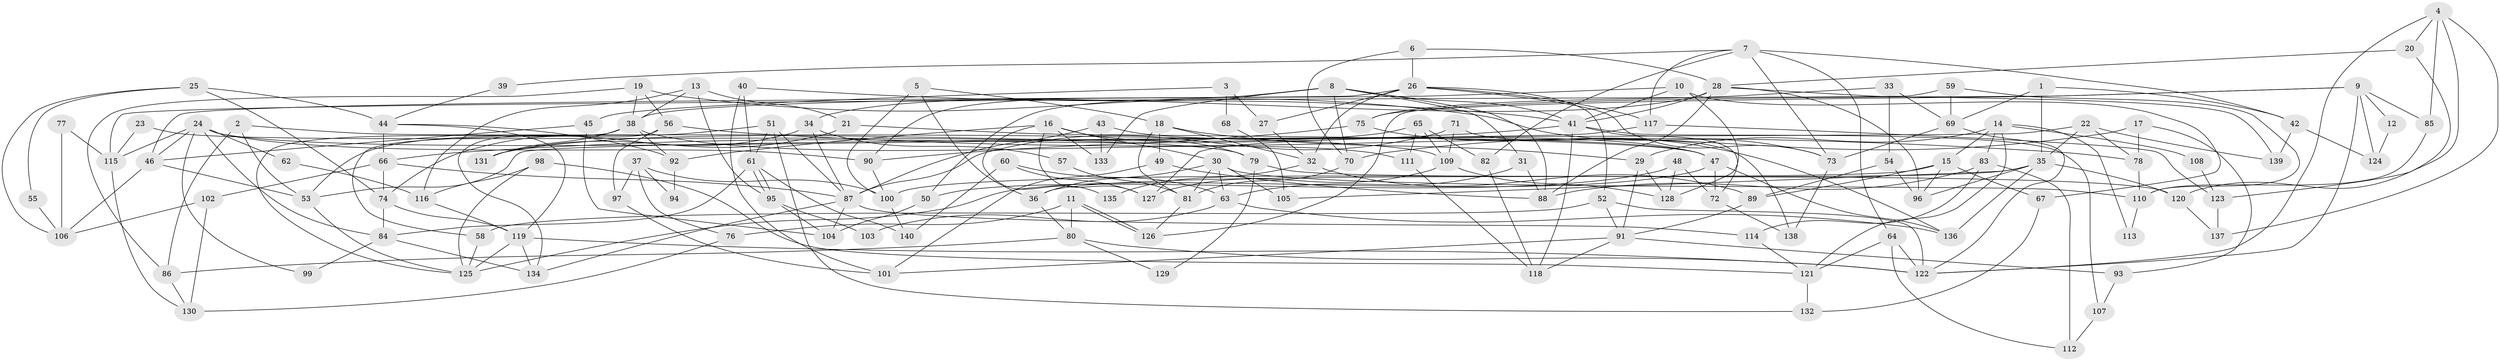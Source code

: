 // coarse degree distribution, {7: 0.11428571428571428, 8: 0.1, 5: 0.2571428571428571, 6: 0.15714285714285714, 3: 0.07142857142857142, 9: 0.07142857142857142, 4: 0.15714285714285714, 2: 0.05714285714285714, 12: 0.014285714285714285}
// Generated by graph-tools (version 1.1) at 2025/37/03/04/25 23:37:07]
// undirected, 140 vertices, 280 edges
graph export_dot {
  node [color=gray90,style=filled];
  1;
  2;
  3;
  4;
  5;
  6;
  7;
  8;
  9;
  10;
  11;
  12;
  13;
  14;
  15;
  16;
  17;
  18;
  19;
  20;
  21;
  22;
  23;
  24;
  25;
  26;
  27;
  28;
  29;
  30;
  31;
  32;
  33;
  34;
  35;
  36;
  37;
  38;
  39;
  40;
  41;
  42;
  43;
  44;
  45;
  46;
  47;
  48;
  49;
  50;
  51;
  52;
  53;
  54;
  55;
  56;
  57;
  58;
  59;
  60;
  61;
  62;
  63;
  64;
  65;
  66;
  67;
  68;
  69;
  70;
  71;
  72;
  73;
  74;
  75;
  76;
  77;
  78;
  79;
  80;
  81;
  82;
  83;
  84;
  85;
  86;
  87;
  88;
  89;
  90;
  91;
  92;
  93;
  94;
  95;
  96;
  97;
  98;
  99;
  100;
  101;
  102;
  103;
  104;
  105;
  106;
  107;
  108;
  109;
  110;
  111;
  112;
  113;
  114;
  115;
  116;
  117;
  118;
  119;
  120;
  121;
  122;
  123;
  124;
  125;
  126;
  127;
  128;
  129;
  130;
  131;
  132;
  133;
  134;
  135;
  136;
  137;
  138;
  139;
  140;
  1 -- 42;
  1 -- 69;
  1 -- 35;
  2 -- 53;
  2 -- 109;
  2 -- 86;
  3 -- 45;
  3 -- 27;
  3 -- 68;
  4 -- 122;
  4 -- 137;
  4 -- 20;
  4 -- 85;
  4 -- 120;
  5 -- 36;
  5 -- 18;
  5 -- 100;
  6 -- 70;
  6 -- 26;
  6 -- 28;
  7 -- 73;
  7 -- 82;
  7 -- 39;
  7 -- 42;
  7 -- 64;
  7 -- 117;
  8 -- 31;
  8 -- 88;
  8 -- 41;
  8 -- 50;
  8 -- 70;
  8 -- 90;
  8 -- 133;
  9 -- 122;
  9 -- 75;
  9 -- 12;
  9 -- 85;
  9 -- 124;
  9 -- 126;
  10 -- 41;
  10 -- 38;
  10 -- 67;
  10 -- 128;
  11 -- 80;
  11 -- 126;
  11 -- 126;
  11 -- 76;
  12 -- 124;
  13 -- 21;
  13 -- 38;
  13 -- 95;
  13 -- 116;
  14 -- 29;
  14 -- 121;
  14 -- 15;
  14 -- 83;
  14 -- 108;
  14 -- 113;
  15 -- 96;
  15 -- 36;
  15 -- 67;
  15 -- 89;
  16 -- 133;
  16 -- 30;
  16 -- 79;
  16 -- 92;
  16 -- 127;
  16 -- 135;
  17 -- 70;
  17 -- 78;
  17 -- 93;
  18 -- 32;
  18 -- 81;
  18 -- 29;
  18 -- 49;
  19 -- 86;
  19 -- 56;
  19 -- 38;
  19 -- 73;
  20 -- 28;
  20 -- 123;
  21 -- 131;
  21 -- 47;
  22 -- 35;
  22 -- 53;
  22 -- 78;
  22 -- 139;
  23 -- 115;
  23 -- 79;
  24 -- 46;
  24 -- 84;
  24 -- 47;
  24 -- 62;
  24 -- 90;
  24 -- 99;
  24 -- 115;
  25 -- 44;
  25 -- 74;
  25 -- 55;
  25 -- 106;
  26 -- 117;
  26 -- 52;
  26 -- 27;
  26 -- 32;
  26 -- 46;
  26 -- 73;
  27 -- 32;
  28 -- 96;
  28 -- 34;
  28 -- 41;
  28 -- 88;
  28 -- 139;
  29 -- 91;
  29 -- 128;
  30 -- 110;
  30 -- 63;
  30 -- 36;
  30 -- 81;
  30 -- 105;
  31 -- 63;
  31 -- 88;
  32 -- 89;
  32 -- 135;
  33 -- 75;
  33 -- 69;
  33 -- 54;
  34 -- 74;
  34 -- 57;
  34 -- 87;
  35 -- 100;
  35 -- 96;
  35 -- 105;
  35 -- 120;
  35 -- 136;
  36 -- 80;
  37 -- 76;
  37 -- 100;
  37 -- 94;
  37 -- 97;
  38 -- 125;
  38 -- 58;
  38 -- 92;
  38 -- 111;
  38 -- 131;
  39 -- 44;
  40 -- 101;
  40 -- 41;
  40 -- 61;
  41 -- 66;
  41 -- 72;
  41 -- 107;
  41 -- 118;
  42 -- 139;
  42 -- 124;
  43 -- 47;
  43 -- 87;
  43 -- 133;
  44 -- 119;
  44 -- 92;
  44 -- 66;
  45 -- 104;
  45 -- 46;
  46 -- 106;
  46 -- 53;
  47 -- 72;
  47 -- 125;
  47 -- 136;
  48 -- 128;
  48 -- 50;
  48 -- 72;
  49 -- 88;
  49 -- 101;
  50 -- 104;
  51 -- 61;
  51 -- 87;
  51 -- 53;
  51 -- 132;
  52 -- 58;
  52 -- 122;
  52 -- 91;
  53 -- 125;
  54 -- 89;
  54 -- 96;
  55 -- 106;
  56 -- 97;
  56 -- 134;
  56 -- 78;
  57 -- 81;
  58 -- 125;
  59 -- 69;
  59 -- 110;
  59 -- 115;
  60 -- 127;
  60 -- 140;
  60 -- 63;
  61 -- 95;
  61 -- 95;
  61 -- 84;
  61 -- 140;
  62 -- 116;
  63 -- 136;
  63 -- 103;
  64 -- 121;
  64 -- 112;
  64 -- 122;
  65 -- 111;
  65 -- 109;
  65 -- 82;
  65 -- 131;
  66 -- 74;
  66 -- 87;
  66 -- 102;
  67 -- 132;
  68 -- 105;
  69 -- 122;
  69 -- 73;
  70 -- 81;
  71 -- 87;
  71 -- 138;
  71 -- 109;
  72 -- 138;
  73 -- 138;
  74 -- 84;
  74 -- 119;
  75 -- 136;
  75 -- 90;
  76 -- 130;
  77 -- 115;
  77 -- 106;
  78 -- 110;
  79 -- 120;
  79 -- 129;
  80 -- 122;
  80 -- 86;
  80 -- 129;
  81 -- 126;
  82 -- 118;
  83 -- 114;
  83 -- 88;
  83 -- 112;
  84 -- 134;
  84 -- 99;
  85 -- 110;
  86 -- 130;
  87 -- 104;
  87 -- 114;
  87 -- 134;
  89 -- 91;
  90 -- 100;
  91 -- 93;
  91 -- 101;
  91 -- 118;
  92 -- 94;
  93 -- 107;
  95 -- 103;
  95 -- 104;
  97 -- 101;
  98 -- 116;
  98 -- 125;
  98 -- 121;
  100 -- 140;
  102 -- 130;
  102 -- 106;
  107 -- 112;
  108 -- 123;
  109 -- 128;
  109 -- 127;
  110 -- 113;
  111 -- 118;
  114 -- 121;
  115 -- 130;
  116 -- 119;
  117 -- 127;
  117 -- 123;
  119 -- 125;
  119 -- 122;
  119 -- 134;
  120 -- 137;
  121 -- 132;
  123 -- 137;
}
